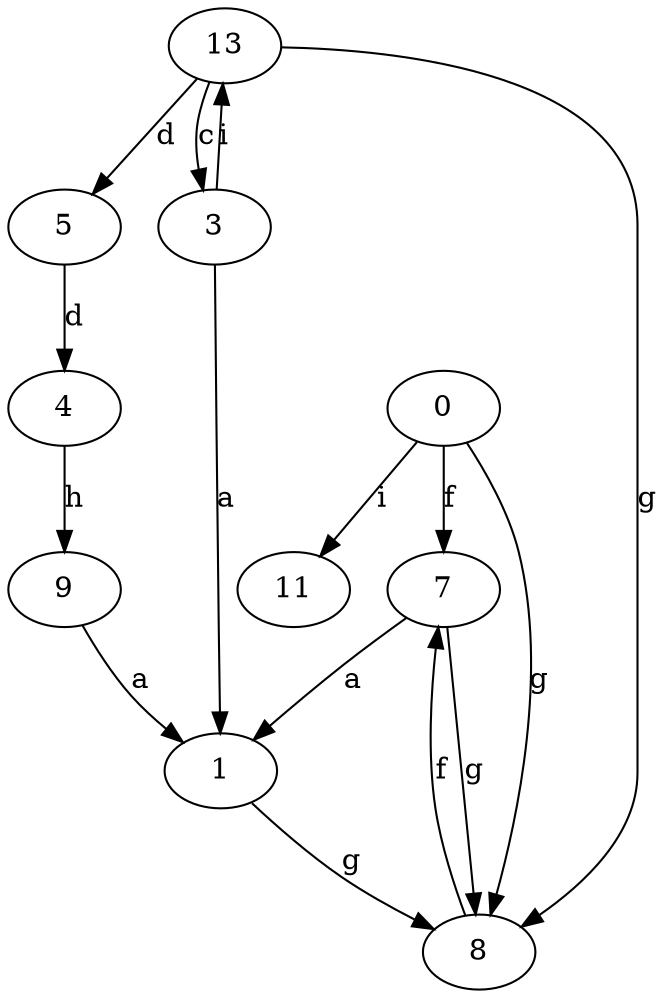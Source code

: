 strict digraph  {
0;
1;
3;
4;
5;
7;
8;
9;
11;
13;
0 -> 7  [label=f];
0 -> 8  [label=g];
0 -> 11  [label=i];
1 -> 8  [label=g];
3 -> 1  [label=a];
3 -> 13  [label=i];
4 -> 9  [label=h];
5 -> 4  [label=d];
7 -> 1  [label=a];
7 -> 8  [label=g];
8 -> 7  [label=f];
9 -> 1  [label=a];
13 -> 3  [label=c];
13 -> 5  [label=d];
13 -> 8  [label=g];
}
